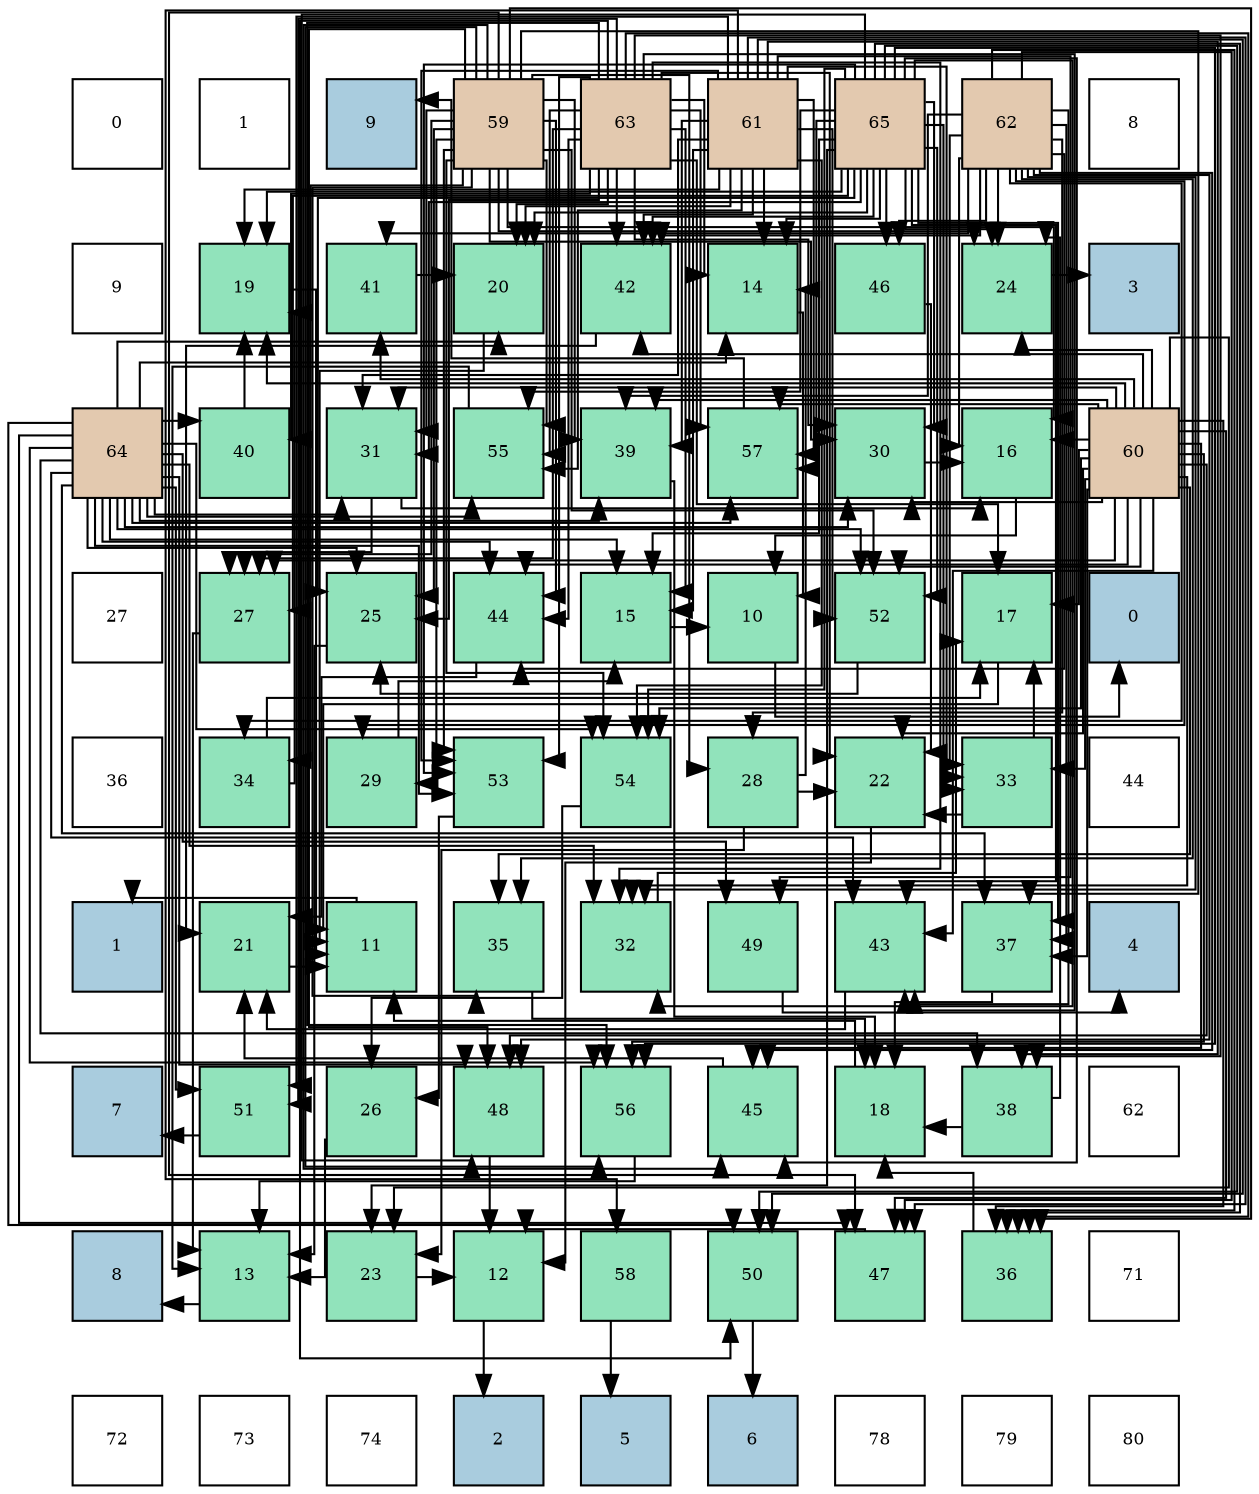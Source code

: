 digraph layout{
 rankdir=TB;
 splines=ortho;
 node [style=filled shape=square fixedsize=true width=0.6];
0[label="0", fontsize=8, fillcolor="#ffffff"];
1[label="1", fontsize=8, fillcolor="#ffffff"];
2[label="9", fontsize=8, fillcolor="#a9ccde"];
3[label="59", fontsize=8, fillcolor="#e3c9af"];
4[label="63", fontsize=8, fillcolor="#e3c9af"];
5[label="61", fontsize=8, fillcolor="#e3c9af"];
6[label="65", fontsize=8, fillcolor="#e3c9af"];
7[label="62", fontsize=8, fillcolor="#e3c9af"];
8[label="8", fontsize=8, fillcolor="#ffffff"];
9[label="9", fontsize=8, fillcolor="#ffffff"];
10[label="19", fontsize=8, fillcolor="#91e3bb"];
11[label="41", fontsize=8, fillcolor="#91e3bb"];
12[label="20", fontsize=8, fillcolor="#91e3bb"];
13[label="42", fontsize=8, fillcolor="#91e3bb"];
14[label="14", fontsize=8, fillcolor="#91e3bb"];
15[label="46", fontsize=8, fillcolor="#91e3bb"];
16[label="24", fontsize=8, fillcolor="#91e3bb"];
17[label="3", fontsize=8, fillcolor="#a9ccde"];
18[label="64", fontsize=8, fillcolor="#e3c9af"];
19[label="40", fontsize=8, fillcolor="#91e3bb"];
20[label="31", fontsize=8, fillcolor="#91e3bb"];
21[label="55", fontsize=8, fillcolor="#91e3bb"];
22[label="39", fontsize=8, fillcolor="#91e3bb"];
23[label="57", fontsize=8, fillcolor="#91e3bb"];
24[label="30", fontsize=8, fillcolor="#91e3bb"];
25[label="16", fontsize=8, fillcolor="#91e3bb"];
26[label="60", fontsize=8, fillcolor="#e3c9af"];
27[label="27", fontsize=8, fillcolor="#ffffff"];
28[label="27", fontsize=8, fillcolor="#91e3bb"];
29[label="25", fontsize=8, fillcolor="#91e3bb"];
30[label="44", fontsize=8, fillcolor="#91e3bb"];
31[label="15", fontsize=8, fillcolor="#91e3bb"];
32[label="10", fontsize=8, fillcolor="#91e3bb"];
33[label="52", fontsize=8, fillcolor="#91e3bb"];
34[label="17", fontsize=8, fillcolor="#91e3bb"];
35[label="0", fontsize=8, fillcolor="#a9ccde"];
36[label="36", fontsize=8, fillcolor="#ffffff"];
37[label="34", fontsize=8, fillcolor="#91e3bb"];
38[label="29", fontsize=8, fillcolor="#91e3bb"];
39[label="53", fontsize=8, fillcolor="#91e3bb"];
40[label="54", fontsize=8, fillcolor="#91e3bb"];
41[label="28", fontsize=8, fillcolor="#91e3bb"];
42[label="22", fontsize=8, fillcolor="#91e3bb"];
43[label="33", fontsize=8, fillcolor="#91e3bb"];
44[label="44", fontsize=8, fillcolor="#ffffff"];
45[label="1", fontsize=8, fillcolor="#a9ccde"];
46[label="21", fontsize=8, fillcolor="#91e3bb"];
47[label="11", fontsize=8, fillcolor="#91e3bb"];
48[label="35", fontsize=8, fillcolor="#91e3bb"];
49[label="32", fontsize=8, fillcolor="#91e3bb"];
50[label="49", fontsize=8, fillcolor="#91e3bb"];
51[label="43", fontsize=8, fillcolor="#91e3bb"];
52[label="37", fontsize=8, fillcolor="#91e3bb"];
53[label="4", fontsize=8, fillcolor="#a9ccde"];
54[label="7", fontsize=8, fillcolor="#a9ccde"];
55[label="51", fontsize=8, fillcolor="#91e3bb"];
56[label="26", fontsize=8, fillcolor="#91e3bb"];
57[label="48", fontsize=8, fillcolor="#91e3bb"];
58[label="56", fontsize=8, fillcolor="#91e3bb"];
59[label="45", fontsize=8, fillcolor="#91e3bb"];
60[label="18", fontsize=8, fillcolor="#91e3bb"];
61[label="38", fontsize=8, fillcolor="#91e3bb"];
62[label="62", fontsize=8, fillcolor="#ffffff"];
63[label="8", fontsize=8, fillcolor="#a9ccde"];
64[label="13", fontsize=8, fillcolor="#91e3bb"];
65[label="23", fontsize=8, fillcolor="#91e3bb"];
66[label="12", fontsize=8, fillcolor="#91e3bb"];
67[label="58", fontsize=8, fillcolor="#91e3bb"];
68[label="50", fontsize=8, fillcolor="#91e3bb"];
69[label="47", fontsize=8, fillcolor="#91e3bb"];
70[label="36", fontsize=8, fillcolor="#91e3bb"];
71[label="71", fontsize=8, fillcolor="#ffffff"];
72[label="72", fontsize=8, fillcolor="#ffffff"];
73[label="73", fontsize=8, fillcolor="#ffffff"];
74[label="74", fontsize=8, fillcolor="#ffffff"];
75[label="2", fontsize=8, fillcolor="#a9ccde"];
76[label="5", fontsize=8, fillcolor="#a9ccde"];
77[label="6", fontsize=8, fillcolor="#a9ccde"];
78[label="78", fontsize=8, fillcolor="#ffffff"];
79[label="79", fontsize=8, fillcolor="#ffffff"];
80[label="80", fontsize=8, fillcolor="#ffffff"];
edge [constraint=false, style=vis];32 -> 35;
47 -> 45;
66 -> 75;
64 -> 63;
14 -> 32;
31 -> 32;
25 -> 32;
34 -> 47;
60 -> 47;
10 -> 47;
12 -> 47;
46 -> 47;
42 -> 66;
65 -> 66;
16 -> 17;
29 -> 64;
56 -> 64;
28 -> 64;
41 -> 14;
41 -> 42;
41 -> 65;
38 -> 31;
24 -> 25;
20 -> 25;
20 -> 28;
49 -> 34;
43 -> 34;
43 -> 42;
37 -> 34;
37 -> 10;
48 -> 60;
70 -> 60;
52 -> 60;
61 -> 60;
61 -> 16;
22 -> 60;
19 -> 10;
11 -> 12;
13 -> 46;
51 -> 46;
30 -> 46;
59 -> 46;
15 -> 42;
69 -> 66;
57 -> 66;
50 -> 53;
68 -> 77;
55 -> 54;
33 -> 29;
39 -> 56;
40 -> 56;
21 -> 64;
58 -> 64;
23 -> 2;
67 -> 76;
3 -> 25;
3 -> 16;
3 -> 29;
3 -> 28;
3 -> 41;
3 -> 38;
3 -> 24;
3 -> 20;
3 -> 37;
3 -> 48;
3 -> 70;
3 -> 52;
3 -> 22;
3 -> 30;
3 -> 59;
3 -> 69;
3 -> 57;
3 -> 33;
3 -> 39;
3 -> 40;
3 -> 21;
3 -> 58;
26 -> 25;
26 -> 34;
26 -> 10;
26 -> 42;
26 -> 65;
26 -> 16;
26 -> 28;
26 -> 24;
26 -> 20;
26 -> 49;
26 -> 43;
26 -> 48;
26 -> 70;
26 -> 52;
26 -> 22;
26 -> 11;
26 -> 13;
26 -> 51;
26 -> 30;
26 -> 59;
26 -> 69;
26 -> 57;
26 -> 33;
26 -> 40;
26 -> 58;
26 -> 23;
5 -> 14;
5 -> 31;
5 -> 10;
5 -> 12;
5 -> 20;
5 -> 43;
5 -> 61;
5 -> 22;
5 -> 13;
5 -> 69;
5 -> 50;
5 -> 68;
5 -> 55;
5 -> 33;
5 -> 39;
5 -> 40;
5 -> 21;
5 -> 23;
5 -> 67;
7 -> 25;
7 -> 16;
7 -> 41;
7 -> 38;
7 -> 49;
7 -> 43;
7 -> 37;
7 -> 48;
7 -> 70;
7 -> 52;
7 -> 22;
7 -> 11;
7 -> 13;
7 -> 51;
7 -> 30;
7 -> 59;
7 -> 15;
7 -> 69;
7 -> 57;
4 -> 14;
4 -> 31;
4 -> 34;
4 -> 12;
4 -> 42;
4 -> 29;
4 -> 28;
4 -> 24;
4 -> 49;
4 -> 70;
4 -> 61;
4 -> 19;
4 -> 13;
4 -> 51;
4 -> 30;
4 -> 68;
4 -> 55;
4 -> 39;
4 -> 21;
4 -> 58;
4 -> 23;
18 -> 14;
18 -> 31;
18 -> 12;
18 -> 29;
18 -> 24;
18 -> 20;
18 -> 49;
18 -> 52;
18 -> 61;
18 -> 22;
18 -> 19;
18 -> 51;
18 -> 30;
18 -> 69;
18 -> 57;
18 -> 50;
18 -> 68;
18 -> 55;
18 -> 33;
18 -> 39;
18 -> 40;
18 -> 21;
18 -> 58;
18 -> 23;
6 -> 14;
6 -> 31;
6 -> 10;
6 -> 12;
6 -> 65;
6 -> 16;
6 -> 29;
6 -> 28;
6 -> 24;
6 -> 20;
6 -> 49;
6 -> 43;
6 -> 70;
6 -> 52;
6 -> 13;
6 -> 51;
6 -> 59;
6 -> 15;
6 -> 57;
6 -> 68;
6 -> 33;
6 -> 39;
6 -> 40;
6 -> 21;
6 -> 58;
6 -> 23;
edge [constraint=true, style=invis];
0 -> 9 -> 18 -> 27 -> 36 -> 45 -> 54 -> 63 -> 72;
1 -> 10 -> 19 -> 28 -> 37 -> 46 -> 55 -> 64 -> 73;
2 -> 11 -> 20 -> 29 -> 38 -> 47 -> 56 -> 65 -> 74;
3 -> 12 -> 21 -> 30 -> 39 -> 48 -> 57 -> 66 -> 75;
4 -> 13 -> 22 -> 31 -> 40 -> 49 -> 58 -> 67 -> 76;
5 -> 14 -> 23 -> 32 -> 41 -> 50 -> 59 -> 68 -> 77;
6 -> 15 -> 24 -> 33 -> 42 -> 51 -> 60 -> 69 -> 78;
7 -> 16 -> 25 -> 34 -> 43 -> 52 -> 61 -> 70 -> 79;
8 -> 17 -> 26 -> 35 -> 44 -> 53 -> 62 -> 71 -> 80;
rank = same {0 -> 1 -> 2 -> 3 -> 4 -> 5 -> 6 -> 7 -> 8};
rank = same {9 -> 10 -> 11 -> 12 -> 13 -> 14 -> 15 -> 16 -> 17};
rank = same {18 -> 19 -> 20 -> 21 -> 22 -> 23 -> 24 -> 25 -> 26};
rank = same {27 -> 28 -> 29 -> 30 -> 31 -> 32 -> 33 -> 34 -> 35};
rank = same {36 -> 37 -> 38 -> 39 -> 40 -> 41 -> 42 -> 43 -> 44};
rank = same {45 -> 46 -> 47 -> 48 -> 49 -> 50 -> 51 -> 52 -> 53};
rank = same {54 -> 55 -> 56 -> 57 -> 58 -> 59 -> 60 -> 61 -> 62};
rank = same {63 -> 64 -> 65 -> 66 -> 67 -> 68 -> 69 -> 70 -> 71};
rank = same {72 -> 73 -> 74 -> 75 -> 76 -> 77 -> 78 -> 79 -> 80};
}